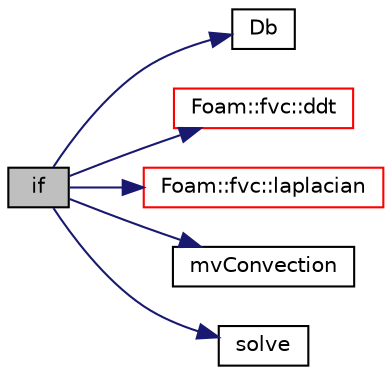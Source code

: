 digraph "if"
{
  bgcolor="transparent";
  edge [fontname="Helvetica",fontsize="10",labelfontname="Helvetica",labelfontsize="10"];
  node [fontname="Helvetica",fontsize="10",shape=record];
  rankdir="LR";
  Node0 [label="if",height=0.2,width=0.4,color="black", fillcolor="grey75", style="filled", fontcolor="black"];
  Node0 -> Node1 [color="midnightblue",fontsize="10",style="solid",fontname="Helvetica"];
  Node1 [label="Db",height=0.2,width=0.4,color="black",URL="$a39557.html#a60e63db28174b559a0aefc71cf7e6d1f"];
  Node0 -> Node2 [color="midnightblue",fontsize="10",style="solid",fontname="Helvetica"];
  Node2 [label="Foam::fvc::ddt",height=0.2,width=0.4,color="red",URL="$a21861.html#a5dc871206ab86042756c8ccfdc5797ad"];
  Node0 -> Node299 [color="midnightblue",fontsize="10",style="solid",fontname="Helvetica"];
  Node299 [label="Foam::fvc::laplacian",height=0.2,width=0.4,color="red",URL="$a21861.html#ac75bff389d0405149b204b0d7ac214cd"];
  Node0 -> Node302 [color="midnightblue",fontsize="10",style="solid",fontname="Helvetica"];
  Node302 [label="mvConvection",height=0.2,width=0.4,color="black",URL="$a39578.html#a84fc7dca956e45f7b7be6156da843a2f"];
  Node0 -> Node303 [color="midnightblue",fontsize="10",style="solid",fontname="Helvetica"];
  Node303 [label="solve",height=0.2,width=0.4,color="black",URL="$a41549.html#a4ed43d58a6754059fa012bd273d05e33"];
}
